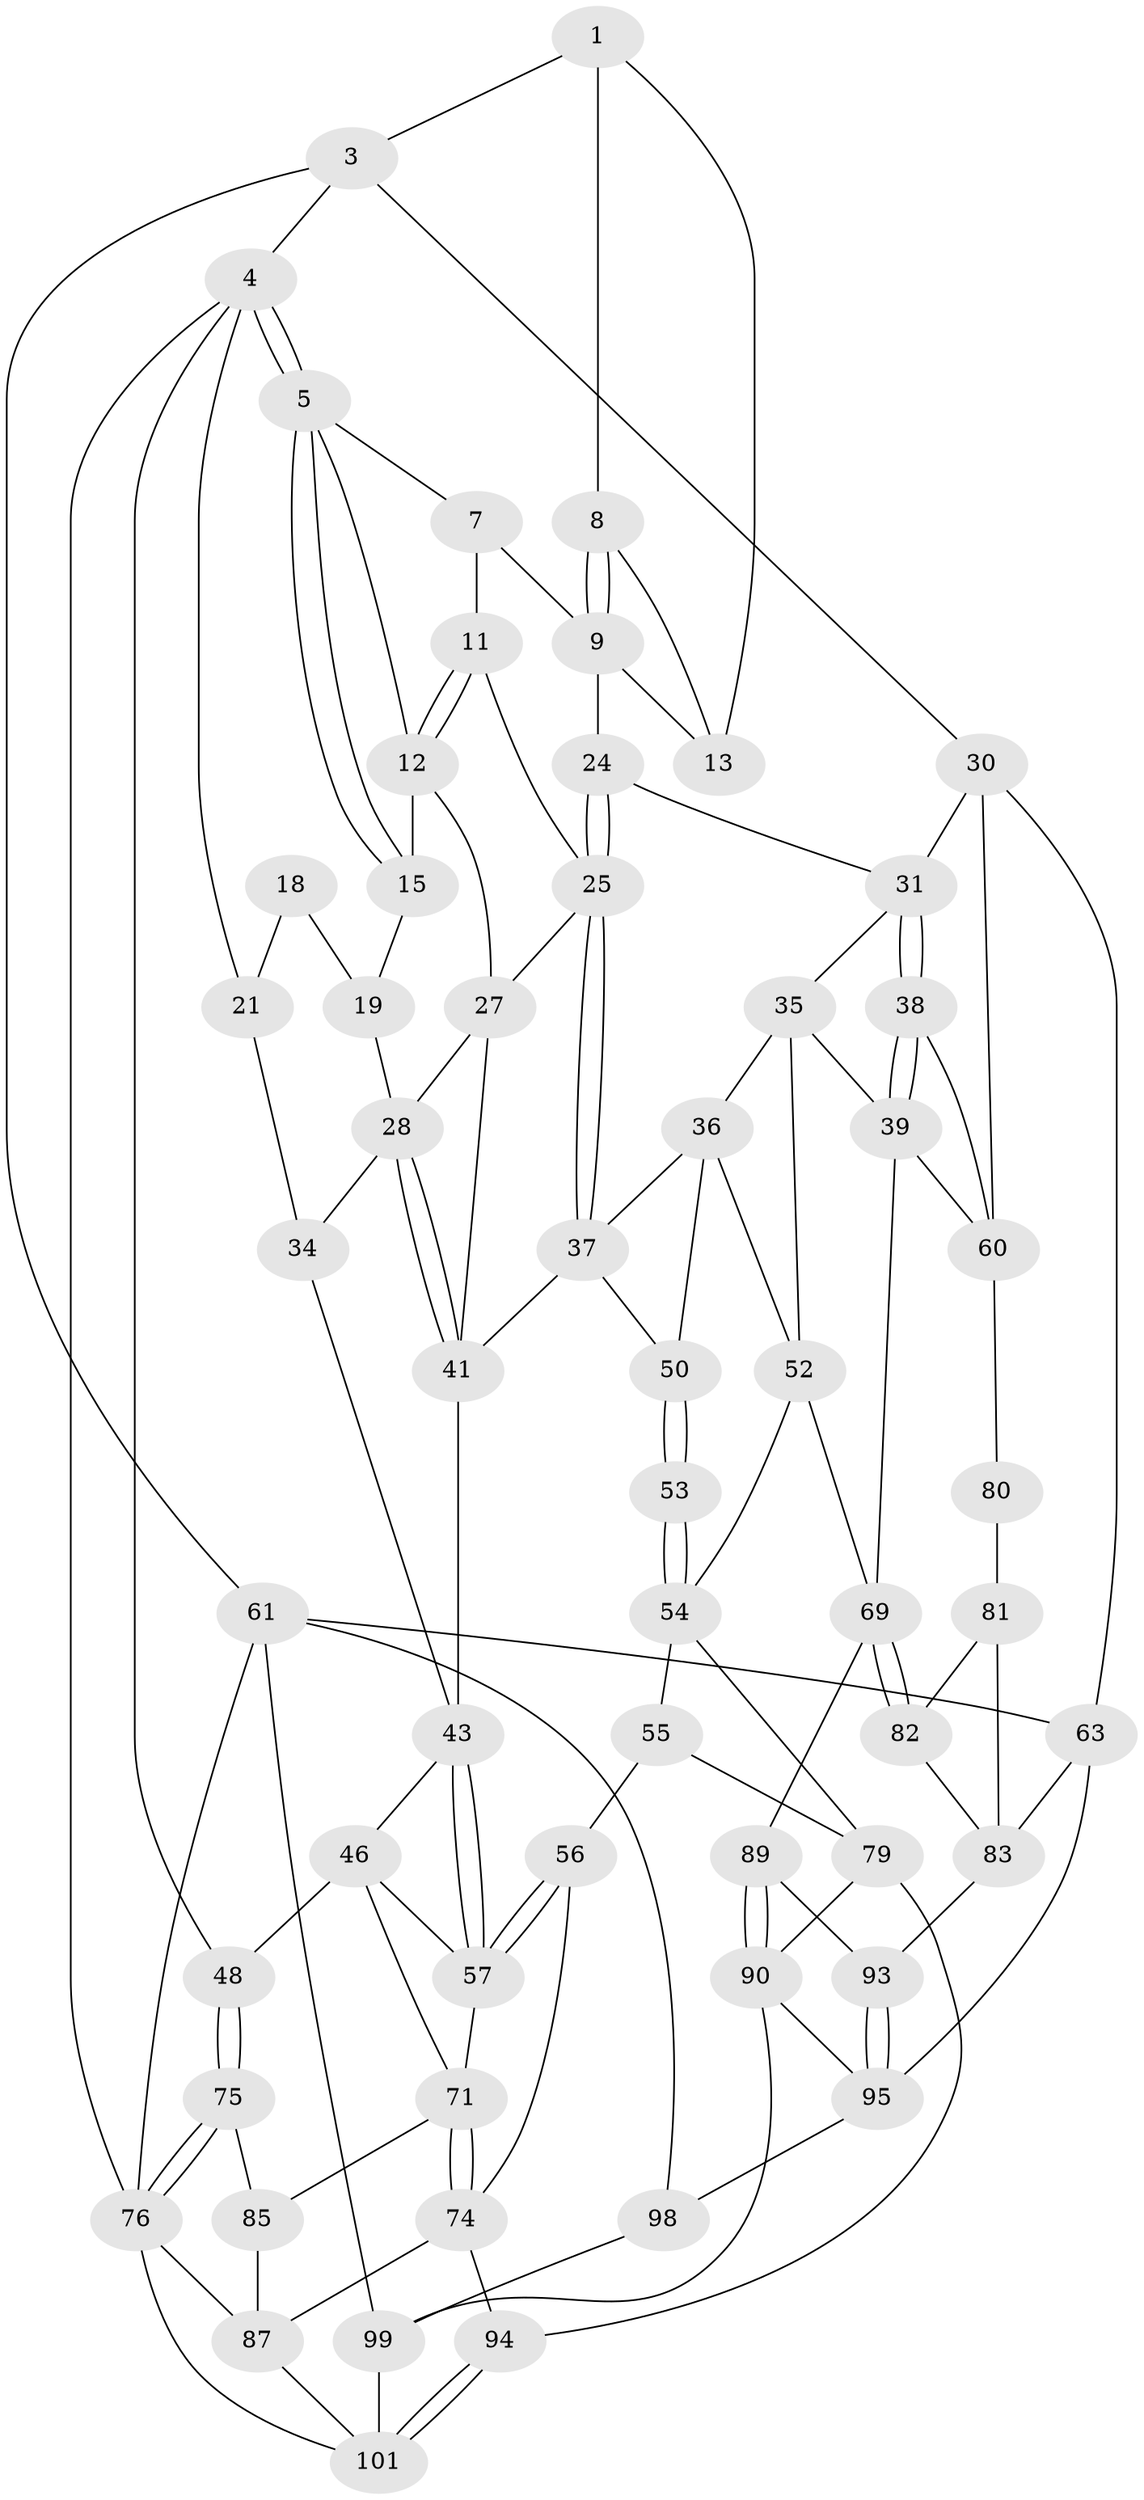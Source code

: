 // original degree distribution, {3: 0.029411764705882353, 5: 0.5196078431372549, 6: 0.22549019607843138, 4: 0.22549019607843138}
// Generated by graph-tools (version 1.1) at 2025/38/02/21/25 10:38:58]
// undirected, 60 vertices, 127 edges
graph export_dot {
graph [start="1"]
  node [color=gray90,style=filled];
  1 [pos="+0.6477845737301353+0",super="+2"];
  3 [pos="+1+0"];
  4 [pos="+0+0",super="+22"];
  5 [pos="+0+0",super="+6"];
  7 [pos="+0.587314131312842+0",super="+10"];
  8 [pos="+0.6814563579337901+0.046077323257227264"];
  9 [pos="+0.6784125755408541+0.09168814894955447",super="+14"];
  11 [pos="+0.5728751505089347+0.12864787104360362"];
  12 [pos="+0.43281516369774153+0",super="+17"];
  13 [pos="+0.8596755719133387+0"];
  15 [pos="+0+0",super="+16"];
  18 [pos="+0.13720724200611734+0.033929534563928325",super="+20"];
  19 [pos="+0.2960729218191603+0.09850194288911694",super="+23"];
  21 [pos="+0.08759052496857155+0.22813472101403123"];
  24 [pos="+0.7687033982255674+0.15464316695933214"];
  25 [pos="+0.5567825464469051+0.226067442458813",super="+26"];
  27 [pos="+0.3688102079497908+0.10235481354480501",super="+33"];
  28 [pos="+0.34558931588076064+0.23487156159143868",super="+29"];
  30 [pos="+1+0.0685374973009278",super="+59"];
  31 [pos="+0.9578660663679588+0.22481922764450227",super="+32"];
  34 [pos="+0.1972716293651691+0.27112719696365023"];
  35 [pos="+0.7779953517299706+0.22097882058451718",super="+40"];
  36 [pos="+0.586383116538982+0.2973963032436571",super="+49"];
  37 [pos="+0.579396602599397+0.2861488564744608",super="+45"];
  38 [pos="+0.8579018313831581+0.4365583250624028"];
  39 [pos="+0.8079632208335952+0.44538341805337256",super="+68"];
  41 [pos="+0.36750845370363994+0.2680265067813834",super="+42"];
  43 [pos="+0.33074209265384535+0.3738530005485275",super="+44"];
  46 [pos="+0.152644030802438+0.4217535455925064",super="+47"];
  48 [pos="+0+0.4480077365209963"];
  50 [pos="+0.5483873794122079+0.3965380708931232",super="+51"];
  52 [pos="+0.6920693356952149+0.448496810141672",super="+65"];
  53 [pos="+0.4620190608906132+0.482992083435733"];
  54 [pos="+0.4450649959503017+0.5355535158935655",super="+66"];
  55 [pos="+0.3752607044533812+0.5512586794468867",super="+78"];
  56 [pos="+0.32393803850384434+0.5316178590554057",super="+73"];
  57 [pos="+0.31214269347125156+0.5251101079741282",super="+58"];
  60 [pos="+0.9388378247690108+0.46291038181158994",super="+67"];
  61 [pos="+1+1",super="+62"];
  63 [pos="+1+0.8063808144025351",super="+64"];
  69 [pos="+0.7815687559026956+0.6639093161536155",super="+70"];
  71 [pos="+0.23188566789631265+0.5802752407717263",super="+72"];
  74 [pos="+0.2649889163335785+0.744615894131172",super="+86"];
  75 [pos="+0+0.6152701950655382"];
  76 [pos="+0+0.9205775906893552",super="+77"];
  79 [pos="+0.4643936008455947+0.7364148502496992",super="+91"];
  80 [pos="+0.9112063715401395+0.6362361883414518"];
  81 [pos="+0.8481002188821718+0.7165336823785889",super="+84"];
  82 [pos="+0.8132470688797925+0.732824423054431"];
  83 [pos="+1+0.7212114337363273",super="+92"];
  85 [pos="+0.1454809305034335+0.7736296959125014"];
  87 [pos="+0.18417186357101348+0.8249231077266058",super="+88"];
  89 [pos="+0.647479512184461+0.7153949746394043"];
  90 [pos="+0.624650076245506+0.8073137939838673",super="+96"];
  93 [pos="+0.8069795369072361+0.7821664448492248"];
  94 [pos="+0.4275553941904412+0.8994166849702984"];
  95 [pos="+0.8082208043349604+0.8007523309281814",super="+97"];
  98 [pos="+0.8851804032579433+0.9355507947370629"];
  99 [pos="+0.7035440803353433+0.9074026931606702",super="+100"];
  101 [pos="+0.48423779333245287+1",super="+102"];
  1 -- 8;
  1 -- 3;
  1 -- 13;
  3 -- 4;
  3 -- 30;
  3 -- 61;
  4 -- 5;
  4 -- 5;
  4 -- 48;
  4 -- 21;
  4 -- 76;
  5 -- 15;
  5 -- 15;
  5 -- 12;
  5 -- 7;
  7 -- 9;
  7 -- 11;
  8 -- 9;
  8 -- 9;
  8 -- 13;
  9 -- 24;
  9 -- 13;
  11 -- 12;
  11 -- 12;
  11 -- 25;
  12 -- 27;
  12 -- 15;
  15 -- 19;
  18 -- 19 [weight=2];
  18 -- 21;
  19 -- 28;
  21 -- 34;
  24 -- 25;
  24 -- 25;
  24 -- 31;
  25 -- 37;
  25 -- 37;
  25 -- 27;
  27 -- 28;
  27 -- 41;
  28 -- 41;
  28 -- 41;
  28 -- 34;
  30 -- 31;
  30 -- 60;
  30 -- 63;
  31 -- 38;
  31 -- 38;
  31 -- 35;
  34 -- 43;
  35 -- 36;
  35 -- 52;
  35 -- 39;
  36 -- 37;
  36 -- 50;
  36 -- 52;
  37 -- 41;
  37 -- 50;
  38 -- 39;
  38 -- 39;
  38 -- 60;
  39 -- 60;
  39 -- 69;
  41 -- 43;
  43 -- 57;
  43 -- 57;
  43 -- 46;
  46 -- 57;
  46 -- 48;
  46 -- 71;
  48 -- 75;
  48 -- 75;
  50 -- 53 [weight=2];
  50 -- 53;
  52 -- 54;
  52 -- 69;
  53 -- 54;
  53 -- 54;
  54 -- 55;
  54 -- 79;
  55 -- 56 [weight=2];
  55 -- 79;
  56 -- 57;
  56 -- 57;
  56 -- 74;
  57 -- 71;
  60 -- 80;
  61 -- 98;
  61 -- 63;
  61 -- 76;
  61 -- 99;
  63 -- 83;
  63 -- 95;
  69 -- 82;
  69 -- 82;
  69 -- 89;
  71 -- 74;
  71 -- 74;
  71 -- 85;
  74 -- 94;
  74 -- 87;
  75 -- 76;
  75 -- 76;
  75 -- 85;
  76 -- 87;
  76 -- 101;
  79 -- 90;
  79 -- 94;
  80 -- 81 [weight=2];
  81 -- 82;
  81 -- 83;
  82 -- 83;
  83 -- 93;
  85 -- 87;
  87 -- 101;
  89 -- 90;
  89 -- 90;
  89 -- 93;
  90 -- 99;
  90 -- 95;
  93 -- 95;
  93 -- 95;
  94 -- 101;
  94 -- 101;
  95 -- 98;
  98 -- 99;
  99 -- 101;
}
